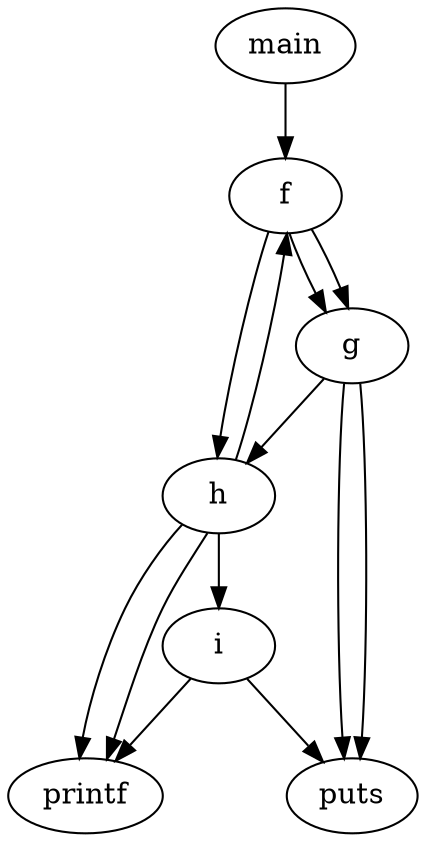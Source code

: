 digraph{
		"main" -> "f"
		"main"[label="\N\n"]
		"f" -> "g"
		"f" -> "g"
		"f" -> "h"
		"f"[label="\N\n"]
		"h" -> "f"
		"h" -> "printf"
		"h" -> "printf"
		"h" -> "i"
		"h"[label="\N\n"]
		"i" -> "printf"
		"i" -> "puts"
		"i"[label="\N\n"]
		"g" -> "h"
		"g" -> "puts"
		"g" -> "puts"
		"g"[label="\N\n"]
}
